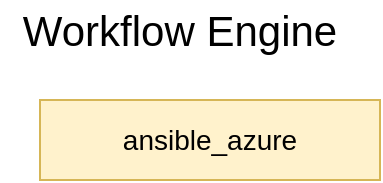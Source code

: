 <mxfile version="16.5.2" type="github">
  <diagram id="IFSpSiR9jKNboN0qODkQ" name="Page-1">
    <mxGraphModel dx="868" dy="432" grid="1" gridSize="10" guides="1" tooltips="1" connect="1" arrows="1" fold="1" page="1" pageScale="1" pageWidth="827" pageHeight="1169" math="0" shadow="0">
      <root>
        <mxCell id="0" />
        <mxCell id="1" parent="0" />
        <mxCell id="PmyIS6u5g_ccVkfRYbmF-1" value="Workflow Engine" style="text;html=1;strokeColor=none;fillColor=none;align=center;verticalAlign=middle;whiteSpace=wrap;rounded=0;fontSize=21;" vertex="1" parent="1">
          <mxGeometry width="180" height="30" as="geometry" />
        </mxCell>
        <mxCell id="PmyIS6u5g_ccVkfRYbmF-4" value="" style="rounded=0;whiteSpace=wrap;html=1;fontSize=21;fillColor=#fff2cc;strokeColor=#d6b656;" vertex="1" parent="1">
          <mxGeometry x="20" y="50" width="170" height="40" as="geometry" />
        </mxCell>
        <mxCell id="PmyIS6u5g_ccVkfRYbmF-5" value="ansible_azure" style="text;html=1;strokeColor=none;fillColor=none;align=center;verticalAlign=middle;whiteSpace=wrap;rounded=0;fontSize=14;" vertex="1" parent="1">
          <mxGeometry x="50" y="55" width="110" height="30" as="geometry" />
        </mxCell>
      </root>
    </mxGraphModel>
  </diagram>
</mxfile>
